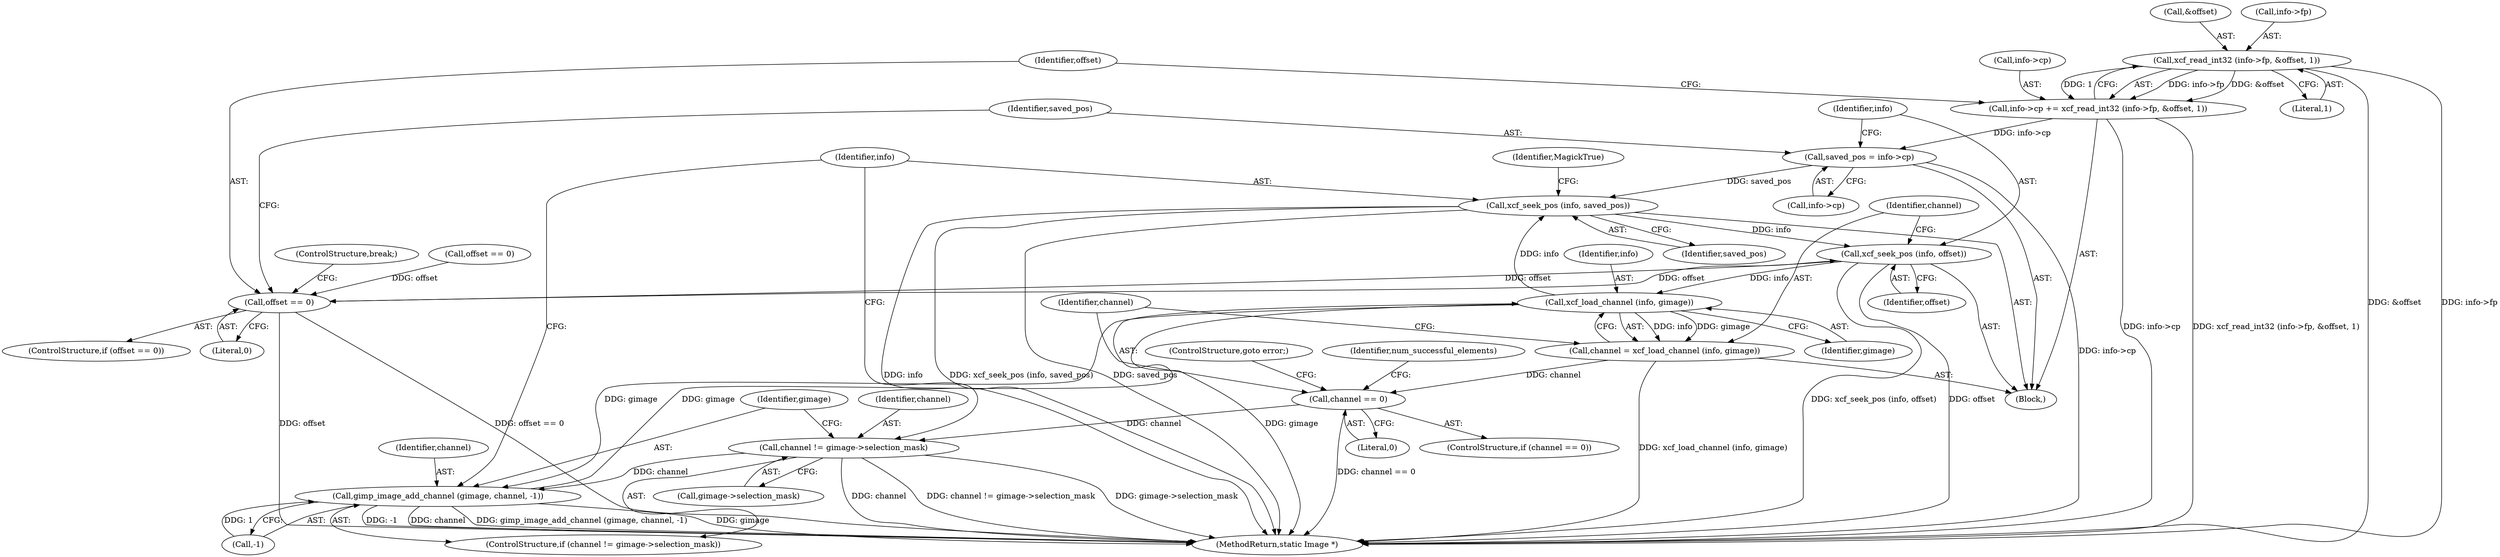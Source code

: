 digraph "0_ImageMagick_d31fec57e9dfb0516deead2053a856e3c71e9751@API" {
"1000933" [label="(Call,xcf_read_int32 (info->fp, &offset, 1))"];
"1000929" [label="(Call,info->cp += xcf_read_int32 (info->fp, &offset, 1))"];
"1000945" [label="(Call,saved_pos = info->cp)"];
"1000976" [label="(Call,xcf_seek_pos (info, saved_pos))"];
"1000950" [label="(Call,xcf_seek_pos (info, offset))"];
"1000941" [label="(Call,offset == 0)"];
"1000955" [label="(Call,xcf_load_channel (info, gimage))"];
"1000953" [label="(Call,channel = xcf_load_channel (info, gimage))"];
"1000959" [label="(Call,channel == 0)"];
"1000966" [label="(Call,channel != gimage->selection_mask)"];
"1000971" [label="(Call,gimp_image_add_channel (gimage, channel, -1))"];
"1000930" [label="(Call,info->cp)"];
"1000942" [label="(Identifier,offset)"];
"1000943" [label="(Literal,0)"];
"1000973" [label="(Identifier,channel)"];
"1000941" [label="(Call,offset == 0)"];
"1000773" [label="(Call,offset == 0)"];
"1000937" [label="(Call,&offset)"];
"1000966" [label="(Call,channel != gimage->selection_mask)"];
"1000956" [label="(Identifier,info)"];
"1000962" [label="(ControlStructure,goto error;)"];
"1000965" [label="(ControlStructure,if (channel != gimage->selection_mask))"];
"1000928" [label="(Block,)"];
"1000940" [label="(ControlStructure,if (offset == 0))"];
"1000950" [label="(Call,xcf_seek_pos (info, offset))"];
"1000955" [label="(Call,xcf_load_channel (info, gimage))"];
"1000967" [label="(Identifier,channel)"];
"1000968" [label="(Call,gimage->selection_mask)"];
"1000939" [label="(Literal,1)"];
"1000945" [label="(Call,saved_pos = info->cp)"];
"1000954" [label="(Identifier,channel)"];
"1000934" [label="(Call,info->fp)"];
"1000946" [label="(Identifier,saved_pos)"];
"1000976" [label="(Call,xcf_seek_pos (info, saved_pos))"];
"1000944" [label="(ControlStructure,break;)"];
"1000971" [label="(Call,gimp_image_add_channel (gimage, channel, -1))"];
"1000958" [label="(ControlStructure,if (channel == 0))"];
"1000957" [label="(Identifier,gimage)"];
"1000952" [label="(Identifier,offset)"];
"1000951" [label="(Identifier,info)"];
"1001006" [label="(MethodReturn,static Image *)"];
"1000927" [label="(Identifier,MagickTrue)"];
"1000978" [label="(Identifier,saved_pos)"];
"1000961" [label="(Literal,0)"];
"1000929" [label="(Call,info->cp += xcf_read_int32 (info->fp, &offset, 1))"];
"1000933" [label="(Call,xcf_read_int32 (info->fp, &offset, 1))"];
"1000959" [label="(Call,channel == 0)"];
"1000947" [label="(Call,info->cp)"];
"1000964" [label="(Identifier,num_successful_elements)"];
"1000974" [label="(Call,-1)"];
"1000953" [label="(Call,channel = xcf_load_channel (info, gimage))"];
"1000960" [label="(Identifier,channel)"];
"1000977" [label="(Identifier,info)"];
"1000972" [label="(Identifier,gimage)"];
"1000933" -> "1000929"  [label="AST: "];
"1000933" -> "1000939"  [label="CFG: "];
"1000934" -> "1000933"  [label="AST: "];
"1000937" -> "1000933"  [label="AST: "];
"1000939" -> "1000933"  [label="AST: "];
"1000929" -> "1000933"  [label="CFG: "];
"1000933" -> "1001006"  [label="DDG: &offset"];
"1000933" -> "1001006"  [label="DDG: info->fp"];
"1000933" -> "1000929"  [label="DDG: info->fp"];
"1000933" -> "1000929"  [label="DDG: &offset"];
"1000933" -> "1000929"  [label="DDG: 1"];
"1000929" -> "1000928"  [label="AST: "];
"1000930" -> "1000929"  [label="AST: "];
"1000942" -> "1000929"  [label="CFG: "];
"1000929" -> "1001006"  [label="DDG: xcf_read_int32 (info->fp, &offset, 1)"];
"1000929" -> "1001006"  [label="DDG: info->cp"];
"1000929" -> "1000945"  [label="DDG: info->cp"];
"1000945" -> "1000928"  [label="AST: "];
"1000945" -> "1000947"  [label="CFG: "];
"1000946" -> "1000945"  [label="AST: "];
"1000947" -> "1000945"  [label="AST: "];
"1000951" -> "1000945"  [label="CFG: "];
"1000945" -> "1001006"  [label="DDG: info->cp"];
"1000945" -> "1000976"  [label="DDG: saved_pos"];
"1000976" -> "1000928"  [label="AST: "];
"1000976" -> "1000978"  [label="CFG: "];
"1000977" -> "1000976"  [label="AST: "];
"1000978" -> "1000976"  [label="AST: "];
"1000927" -> "1000976"  [label="CFG: "];
"1000976" -> "1001006"  [label="DDG: info"];
"1000976" -> "1001006"  [label="DDG: xcf_seek_pos (info, saved_pos)"];
"1000976" -> "1001006"  [label="DDG: saved_pos"];
"1000976" -> "1000950"  [label="DDG: info"];
"1000955" -> "1000976"  [label="DDG: info"];
"1000950" -> "1000928"  [label="AST: "];
"1000950" -> "1000952"  [label="CFG: "];
"1000951" -> "1000950"  [label="AST: "];
"1000952" -> "1000950"  [label="AST: "];
"1000954" -> "1000950"  [label="CFG: "];
"1000950" -> "1001006"  [label="DDG: xcf_seek_pos (info, offset)"];
"1000950" -> "1001006"  [label="DDG: offset"];
"1000950" -> "1000941"  [label="DDG: offset"];
"1000941" -> "1000950"  [label="DDG: offset"];
"1000950" -> "1000955"  [label="DDG: info"];
"1000941" -> "1000940"  [label="AST: "];
"1000941" -> "1000943"  [label="CFG: "];
"1000942" -> "1000941"  [label="AST: "];
"1000943" -> "1000941"  [label="AST: "];
"1000944" -> "1000941"  [label="CFG: "];
"1000946" -> "1000941"  [label="CFG: "];
"1000941" -> "1001006"  [label="DDG: offset"];
"1000941" -> "1001006"  [label="DDG: offset == 0"];
"1000773" -> "1000941"  [label="DDG: offset"];
"1000955" -> "1000953"  [label="AST: "];
"1000955" -> "1000957"  [label="CFG: "];
"1000956" -> "1000955"  [label="AST: "];
"1000957" -> "1000955"  [label="AST: "];
"1000953" -> "1000955"  [label="CFG: "];
"1000955" -> "1001006"  [label="DDG: gimage"];
"1000955" -> "1000953"  [label="DDG: info"];
"1000955" -> "1000953"  [label="DDG: gimage"];
"1000971" -> "1000955"  [label="DDG: gimage"];
"1000955" -> "1000971"  [label="DDG: gimage"];
"1000953" -> "1000928"  [label="AST: "];
"1000954" -> "1000953"  [label="AST: "];
"1000960" -> "1000953"  [label="CFG: "];
"1000953" -> "1001006"  [label="DDG: xcf_load_channel (info, gimage)"];
"1000953" -> "1000959"  [label="DDG: channel"];
"1000959" -> "1000958"  [label="AST: "];
"1000959" -> "1000961"  [label="CFG: "];
"1000960" -> "1000959"  [label="AST: "];
"1000961" -> "1000959"  [label="AST: "];
"1000962" -> "1000959"  [label="CFG: "];
"1000964" -> "1000959"  [label="CFG: "];
"1000959" -> "1001006"  [label="DDG: channel == 0"];
"1000959" -> "1000966"  [label="DDG: channel"];
"1000966" -> "1000965"  [label="AST: "];
"1000966" -> "1000968"  [label="CFG: "];
"1000967" -> "1000966"  [label="AST: "];
"1000968" -> "1000966"  [label="AST: "];
"1000972" -> "1000966"  [label="CFG: "];
"1000977" -> "1000966"  [label="CFG: "];
"1000966" -> "1001006"  [label="DDG: channel"];
"1000966" -> "1001006"  [label="DDG: channel != gimage->selection_mask"];
"1000966" -> "1001006"  [label="DDG: gimage->selection_mask"];
"1000966" -> "1000971"  [label="DDG: channel"];
"1000971" -> "1000965"  [label="AST: "];
"1000971" -> "1000974"  [label="CFG: "];
"1000972" -> "1000971"  [label="AST: "];
"1000973" -> "1000971"  [label="AST: "];
"1000974" -> "1000971"  [label="AST: "];
"1000977" -> "1000971"  [label="CFG: "];
"1000971" -> "1001006"  [label="DDG: gimage"];
"1000971" -> "1001006"  [label="DDG: -1"];
"1000971" -> "1001006"  [label="DDG: channel"];
"1000971" -> "1001006"  [label="DDG: gimp_image_add_channel (gimage, channel, -1)"];
"1000974" -> "1000971"  [label="DDG: 1"];
}
